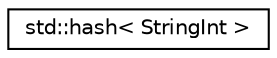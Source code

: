 digraph "Graphical Class Hierarchy"
{
 // LATEX_PDF_SIZE
  edge [fontname="Helvetica",fontsize="10",labelfontname="Helvetica",labelfontsize="10"];
  node [fontname="Helvetica",fontsize="10",shape=record];
  rankdir="LR";
  Node0 [label="std::hash\< StringInt \>",height=0.2,width=0.4,color="black", fillcolor="white", style="filled",URL="$structstd_1_1hash_3_01StringInt_01_4.html",tooltip=" "];
}
